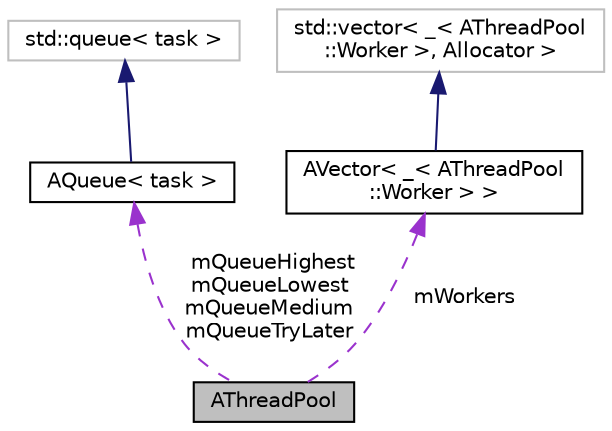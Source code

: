 digraph "AThreadPool"
{
 // LATEX_PDF_SIZE
  edge [fontname="Helvetica",fontsize="10",labelfontname="Helvetica",labelfontsize="10"];
  node [fontname="Helvetica",fontsize="10",shape=record];
  Node1 [label="AThreadPool",height=0.2,width=0.4,color="black", fillcolor="grey75", style="filled", fontcolor="black",tooltip="Thread pool implementation."];
  Node2 -> Node1 [dir="back",color="darkorchid3",fontsize="10",style="dashed",label=" mQueueHighest\nmQueueLowest\nmQueueMedium\nmQueueTryLater" ,fontname="Helvetica"];
  Node2 [label="AQueue\< task \>",height=0.2,width=0.4,color="black", fillcolor="white", style="filled",URL="$classAQueue.html",tooltip=" "];
  Node3 -> Node2 [dir="back",color="midnightblue",fontsize="10",style="solid",fontname="Helvetica"];
  Node3 [label="std::queue\< task \>",height=0.2,width=0.4,color="grey75", fillcolor="white", style="filled",tooltip=" "];
  Node4 -> Node1 [dir="back",color="darkorchid3",fontsize="10",style="dashed",label=" mWorkers" ,fontname="Helvetica"];
  Node4 [label="AVector\< _\< AThreadPool\l::Worker \> \>",height=0.2,width=0.4,color="black", fillcolor="white", style="filled",URL="$classAVector.html",tooltip=" "];
  Node5 -> Node4 [dir="back",color="midnightblue",fontsize="10",style="solid",fontname="Helvetica"];
  Node5 [label="std::vector\< _\< AThreadPool\l::Worker \>, Allocator \>",height=0.2,width=0.4,color="grey75", fillcolor="white", style="filled",tooltip=" "];
}
